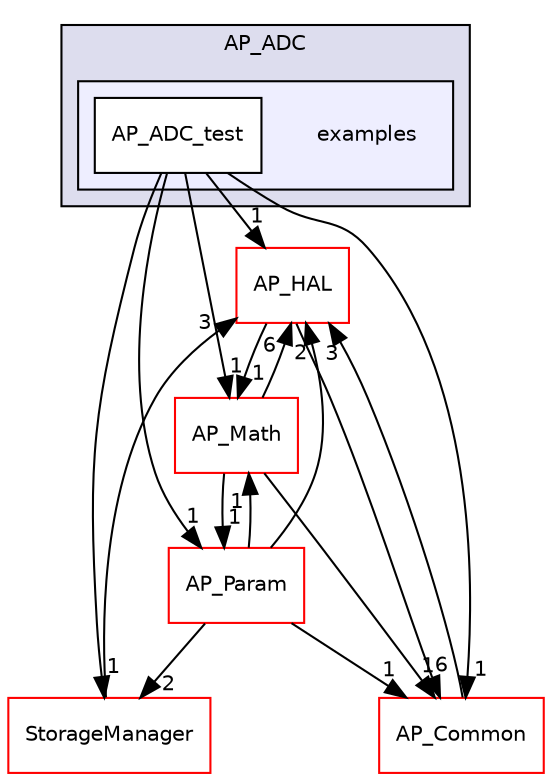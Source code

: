digraph "libraries/AP_ADC/examples" {
  compound=true
  node [ fontsize="10", fontname="Helvetica"];
  edge [ labelfontsize="10", labelfontname="Helvetica"];
  subgraph clusterdir_996e8670f125f81a54035ee10c7e09eb {
    graph [ bgcolor="#ddddee", pencolor="black", label="AP_ADC" fontname="Helvetica", fontsize="10", URL="dir_996e8670f125f81a54035ee10c7e09eb.html"]
  subgraph clusterdir_391e24b6cd18563e8e87270811549673 {
    graph [ bgcolor="#eeeeff", pencolor="black", label="" URL="dir_391e24b6cd18563e8e87270811549673.html"];
    dir_391e24b6cd18563e8e87270811549673 [shape=plaintext label="examples"];
    dir_13ea0dd0506d1472cf109788ab7e0643 [shape=box label="AP_ADC_test" color="black" fillcolor="white" style="filled" URL="dir_13ea0dd0506d1472cf109788ab7e0643.html"];
  }
  }
  dir_1cbc10423b2512b31103883361e0123b [shape=box label="AP_HAL" fillcolor="white" style="filled" color="red" URL="dir_1cbc10423b2512b31103883361e0123b.html"];
  dir_200d929b8d5577e7f19dc05ce443c612 [shape=box label="AP_Param" fillcolor="white" style="filled" color="red" URL="dir_200d929b8d5577e7f19dc05ce443c612.html"];
  dir_943e52f8581fabc839a1d5cc5644b223 [shape=box label="StorageManager" fillcolor="white" style="filled" color="red" URL="dir_943e52f8581fabc839a1d5cc5644b223.html"];
  dir_93fb9127672489656ce87df72f6e986d [shape=box label="AP_Math" fillcolor="white" style="filled" color="red" URL="dir_93fb9127672489656ce87df72f6e986d.html"];
  dir_df3f4256615fd4197927a84a019a8bd8 [shape=box label="AP_Common" fillcolor="white" style="filled" color="red" URL="dir_df3f4256615fd4197927a84a019a8bd8.html"];
  dir_13ea0dd0506d1472cf109788ab7e0643->dir_1cbc10423b2512b31103883361e0123b [headlabel="1", labeldistance=1.5 headhref="dir_000012_000046.html"];
  dir_13ea0dd0506d1472cf109788ab7e0643->dir_200d929b8d5577e7f19dc05ce443c612 [headlabel="1", labeldistance=1.5 headhref="dir_000012_000127.html"];
  dir_13ea0dd0506d1472cf109788ab7e0643->dir_943e52f8581fabc839a1d5cc5644b223 [headlabel="1", labeldistance=1.5 headhref="dir_000012_000177.html"];
  dir_13ea0dd0506d1472cf109788ab7e0643->dir_93fb9127672489656ce87df72f6e986d [headlabel="1", labeldistance=1.5 headhref="dir_000012_000095.html"];
  dir_13ea0dd0506d1472cf109788ab7e0643->dir_df3f4256615fd4197927a84a019a8bd8 [headlabel="1", labeldistance=1.5 headhref="dir_000012_000030.html"];
  dir_1cbc10423b2512b31103883361e0123b->dir_93fb9127672489656ce87df72f6e986d [headlabel="1", labeldistance=1.5 headhref="dir_000046_000095.html"];
  dir_1cbc10423b2512b31103883361e0123b->dir_df3f4256615fd4197927a84a019a8bd8 [headlabel="6", labeldistance=1.5 headhref="dir_000046_000030.html"];
  dir_200d929b8d5577e7f19dc05ce443c612->dir_1cbc10423b2512b31103883361e0123b [headlabel="2", labeldistance=1.5 headhref="dir_000127_000046.html"];
  dir_200d929b8d5577e7f19dc05ce443c612->dir_943e52f8581fabc839a1d5cc5644b223 [headlabel="2", labeldistance=1.5 headhref="dir_000127_000177.html"];
  dir_200d929b8d5577e7f19dc05ce443c612->dir_93fb9127672489656ce87df72f6e986d [headlabel="1", labeldistance=1.5 headhref="dir_000127_000095.html"];
  dir_200d929b8d5577e7f19dc05ce443c612->dir_df3f4256615fd4197927a84a019a8bd8 [headlabel="1", labeldistance=1.5 headhref="dir_000127_000030.html"];
  dir_943e52f8581fabc839a1d5cc5644b223->dir_1cbc10423b2512b31103883361e0123b [headlabel="3", labeldistance=1.5 headhref="dir_000177_000046.html"];
  dir_93fb9127672489656ce87df72f6e986d->dir_1cbc10423b2512b31103883361e0123b [headlabel="6", labeldistance=1.5 headhref="dir_000095_000046.html"];
  dir_93fb9127672489656ce87df72f6e986d->dir_200d929b8d5577e7f19dc05ce443c612 [headlabel="1", labeldistance=1.5 headhref="dir_000095_000127.html"];
  dir_93fb9127672489656ce87df72f6e986d->dir_df3f4256615fd4197927a84a019a8bd8 [headlabel="1", labeldistance=1.5 headhref="dir_000095_000030.html"];
  dir_df3f4256615fd4197927a84a019a8bd8->dir_1cbc10423b2512b31103883361e0123b [headlabel="3", labeldistance=1.5 headhref="dir_000030_000046.html"];
}
